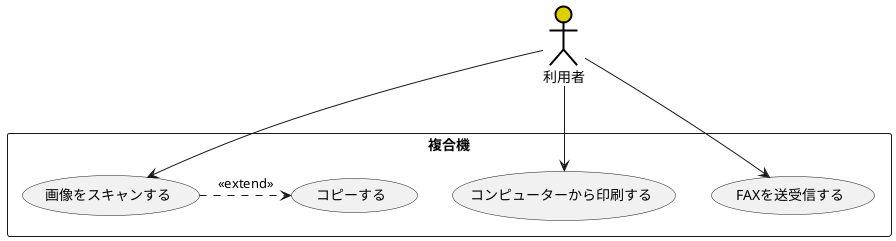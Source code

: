 @startuml ユースケース図
actor 利用者#DDD000;line:Black;line.bold;
rectangle 複合機{
    usecase 画像をスキャンする
    usecase コピーする
    usecase コンピューターから印刷する
    usecase FAXを送受信する

}
利用者-->画像をスキャンする
画像をスキャンする.>コピーする:<< extend >>
利用者-->コンピューターから印刷する
利用者-->FAXを送受信する